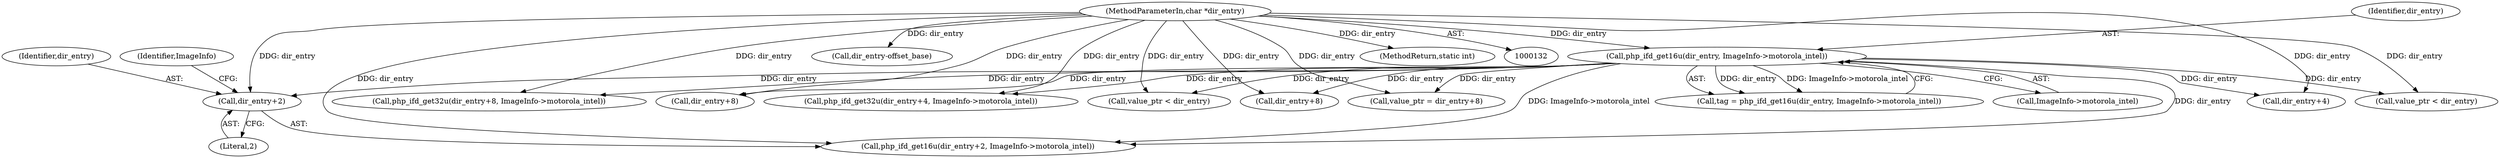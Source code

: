 digraph "0_php_082aecfc3a753ad03be82cf14f03ac065723ec92_0@pointer" {
"1000184" [label="(Call,dir_entry+2)"];
"1000176" [label="(Call,php_ifd_get16u(dir_entry, ImageInfo->motorola_intel))"];
"1000134" [label="(MethodParameterIn,char *dir_entry)"];
"1000177" [label="(Identifier,dir_entry)"];
"1000192" [label="(Call,php_ifd_get32u(dir_entry+4, ImageInfo->motorola_intel))"];
"1000280" [label="(Call,dir_entry-offset_base)"];
"1000134" [label="(MethodParameterIn,char *dir_entry)"];
"1000186" [label="(Literal,2)"];
"1000184" [label="(Call,dir_entry+2)"];
"1000406" [label="(Call,dir_entry+8)"];
"1000174" [label="(Call,tag = php_ifd_get16u(dir_entry, ImageInfo->motorola_intel))"];
"1000250" [label="(Call,dir_entry+8)"];
"1000183" [label="(Call,php_ifd_get16u(dir_entry+2, ImageInfo->motorola_intel))"];
"1000178" [label="(Call,ImageInfo->motorola_intel)"];
"1000318" [label="(Call,value_ptr < dir_entry)"];
"1000249" [label="(Call,php_ifd_get32u(dir_entry+8, ImageInfo->motorola_intel))"];
"1000176" [label="(Call,php_ifd_get16u(dir_entry, ImageInfo->motorola_intel))"];
"1000273" [label="(Call,value_ptr < dir_entry)"];
"1000188" [label="(Identifier,ImageInfo)"];
"1000404" [label="(Call,value_ptr = dir_entry+8)"];
"1000193" [label="(Call,dir_entry+4)"];
"1000185" [label="(Identifier,dir_entry)"];
"1000797" [label="(MethodReturn,static int)"];
"1000184" -> "1000183"  [label="AST: "];
"1000184" -> "1000186"  [label="CFG: "];
"1000185" -> "1000184"  [label="AST: "];
"1000186" -> "1000184"  [label="AST: "];
"1000188" -> "1000184"  [label="CFG: "];
"1000176" -> "1000184"  [label="DDG: dir_entry"];
"1000134" -> "1000184"  [label="DDG: dir_entry"];
"1000176" -> "1000174"  [label="AST: "];
"1000176" -> "1000178"  [label="CFG: "];
"1000177" -> "1000176"  [label="AST: "];
"1000178" -> "1000176"  [label="AST: "];
"1000174" -> "1000176"  [label="CFG: "];
"1000176" -> "1000174"  [label="DDG: dir_entry"];
"1000176" -> "1000174"  [label="DDG: ImageInfo->motorola_intel"];
"1000134" -> "1000176"  [label="DDG: dir_entry"];
"1000176" -> "1000183"  [label="DDG: dir_entry"];
"1000176" -> "1000183"  [label="DDG: ImageInfo->motorola_intel"];
"1000176" -> "1000192"  [label="DDG: dir_entry"];
"1000176" -> "1000193"  [label="DDG: dir_entry"];
"1000176" -> "1000249"  [label="DDG: dir_entry"];
"1000176" -> "1000250"  [label="DDG: dir_entry"];
"1000176" -> "1000273"  [label="DDG: dir_entry"];
"1000176" -> "1000318"  [label="DDG: dir_entry"];
"1000176" -> "1000404"  [label="DDG: dir_entry"];
"1000176" -> "1000406"  [label="DDG: dir_entry"];
"1000134" -> "1000132"  [label="AST: "];
"1000134" -> "1000797"  [label="DDG: dir_entry"];
"1000134" -> "1000183"  [label="DDG: dir_entry"];
"1000134" -> "1000192"  [label="DDG: dir_entry"];
"1000134" -> "1000193"  [label="DDG: dir_entry"];
"1000134" -> "1000249"  [label="DDG: dir_entry"];
"1000134" -> "1000250"  [label="DDG: dir_entry"];
"1000134" -> "1000273"  [label="DDG: dir_entry"];
"1000134" -> "1000280"  [label="DDG: dir_entry"];
"1000134" -> "1000318"  [label="DDG: dir_entry"];
"1000134" -> "1000404"  [label="DDG: dir_entry"];
"1000134" -> "1000406"  [label="DDG: dir_entry"];
}

